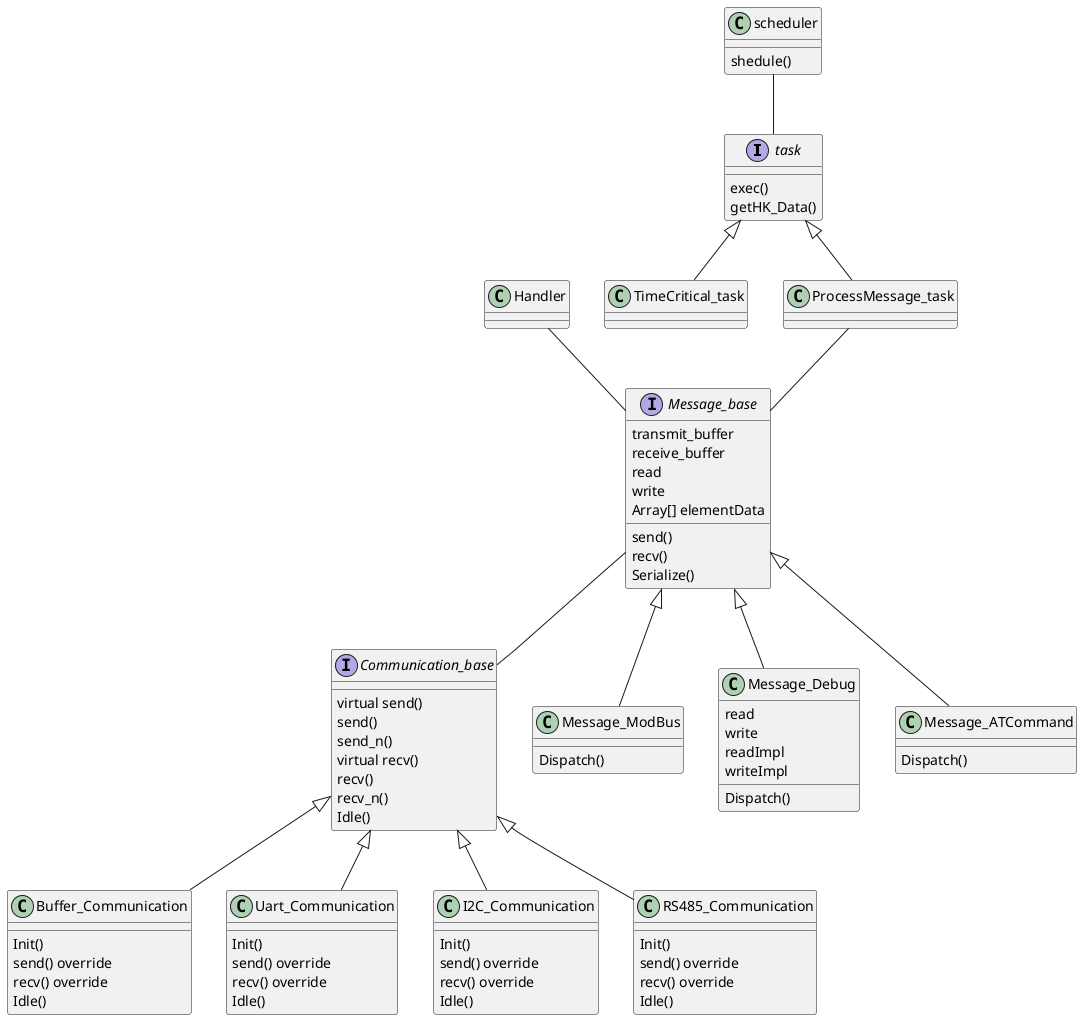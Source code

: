 @startuml
interface task
interface Communication_base
interface Message_base

scheduler -- task
task <|-- TimeCritical_task
task <|-- ProcessMessage_task
Handler -- Message_base

ProcessMessage_task -- Message_base

Message_base -- Communication_base

Message_base  <|--  Message_ModBus
Message_base  <|--  Message_Debug
Message_base  <|--  Message_ATCommand

Communication_base <|-- Buffer_Communication  
Communication_base <|-- Uart_Communication  
Communication_base <|-- I2C_Communication  
Communication_base <|-- RS485_Communication  

Message_base : transmit_buffer
Message_base : receive_buffer
Message_base : read
Message_base : write

Message_Debug :  read
Message_Debug :  write
Message_Debug :  readImpl
Message_Debug :  writeImpl

Communication_base : virtual send()
Communication_base : send()
Communication_base : send_n()
Communication_base : virtual recv()
Communication_base : recv()
Communication_base : recv_n()
Communication_base : Idle()

Buffer_Communication : Init()
Buffer_Communication : send() override
Buffer_Communication : recv() override
Buffer_Communication : Idle()

Uart_Communication : Init()
Uart_Communication : send() override
Uart_Communication : recv() override
Uart_Communication : Idle()

RS485_Communication : Init()
RS485_Communication : send() override
RS485_Communication : recv() override
RS485_Communication : Idle()

I2C_Communication : Init()
I2C_Communication : send() override
I2C_Communication : recv() override
I2C_Communication : Idle()

Message_base : send()
Message_base : recv()
Message_base : Serialize()
Message_ModBus : Dispatch()
Message_Debug : Dispatch()
Message_ATCommand : Dispatch()

Message_base : Array[] elementData

scheduler : shedule()
task : exec()
task : getHK_Data()
@enduml